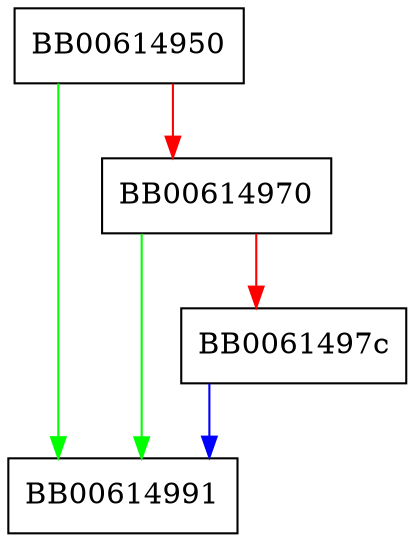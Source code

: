 digraph PEM_proc_type {
  node [shape="box"];
  graph [splines=ortho];
  BB00614950 -> BB00614991 [color="green"];
  BB00614950 -> BB00614970 [color="red"];
  BB00614970 -> BB00614991 [color="green"];
  BB00614970 -> BB0061497c [color="red"];
  BB0061497c -> BB00614991 [color="blue"];
}